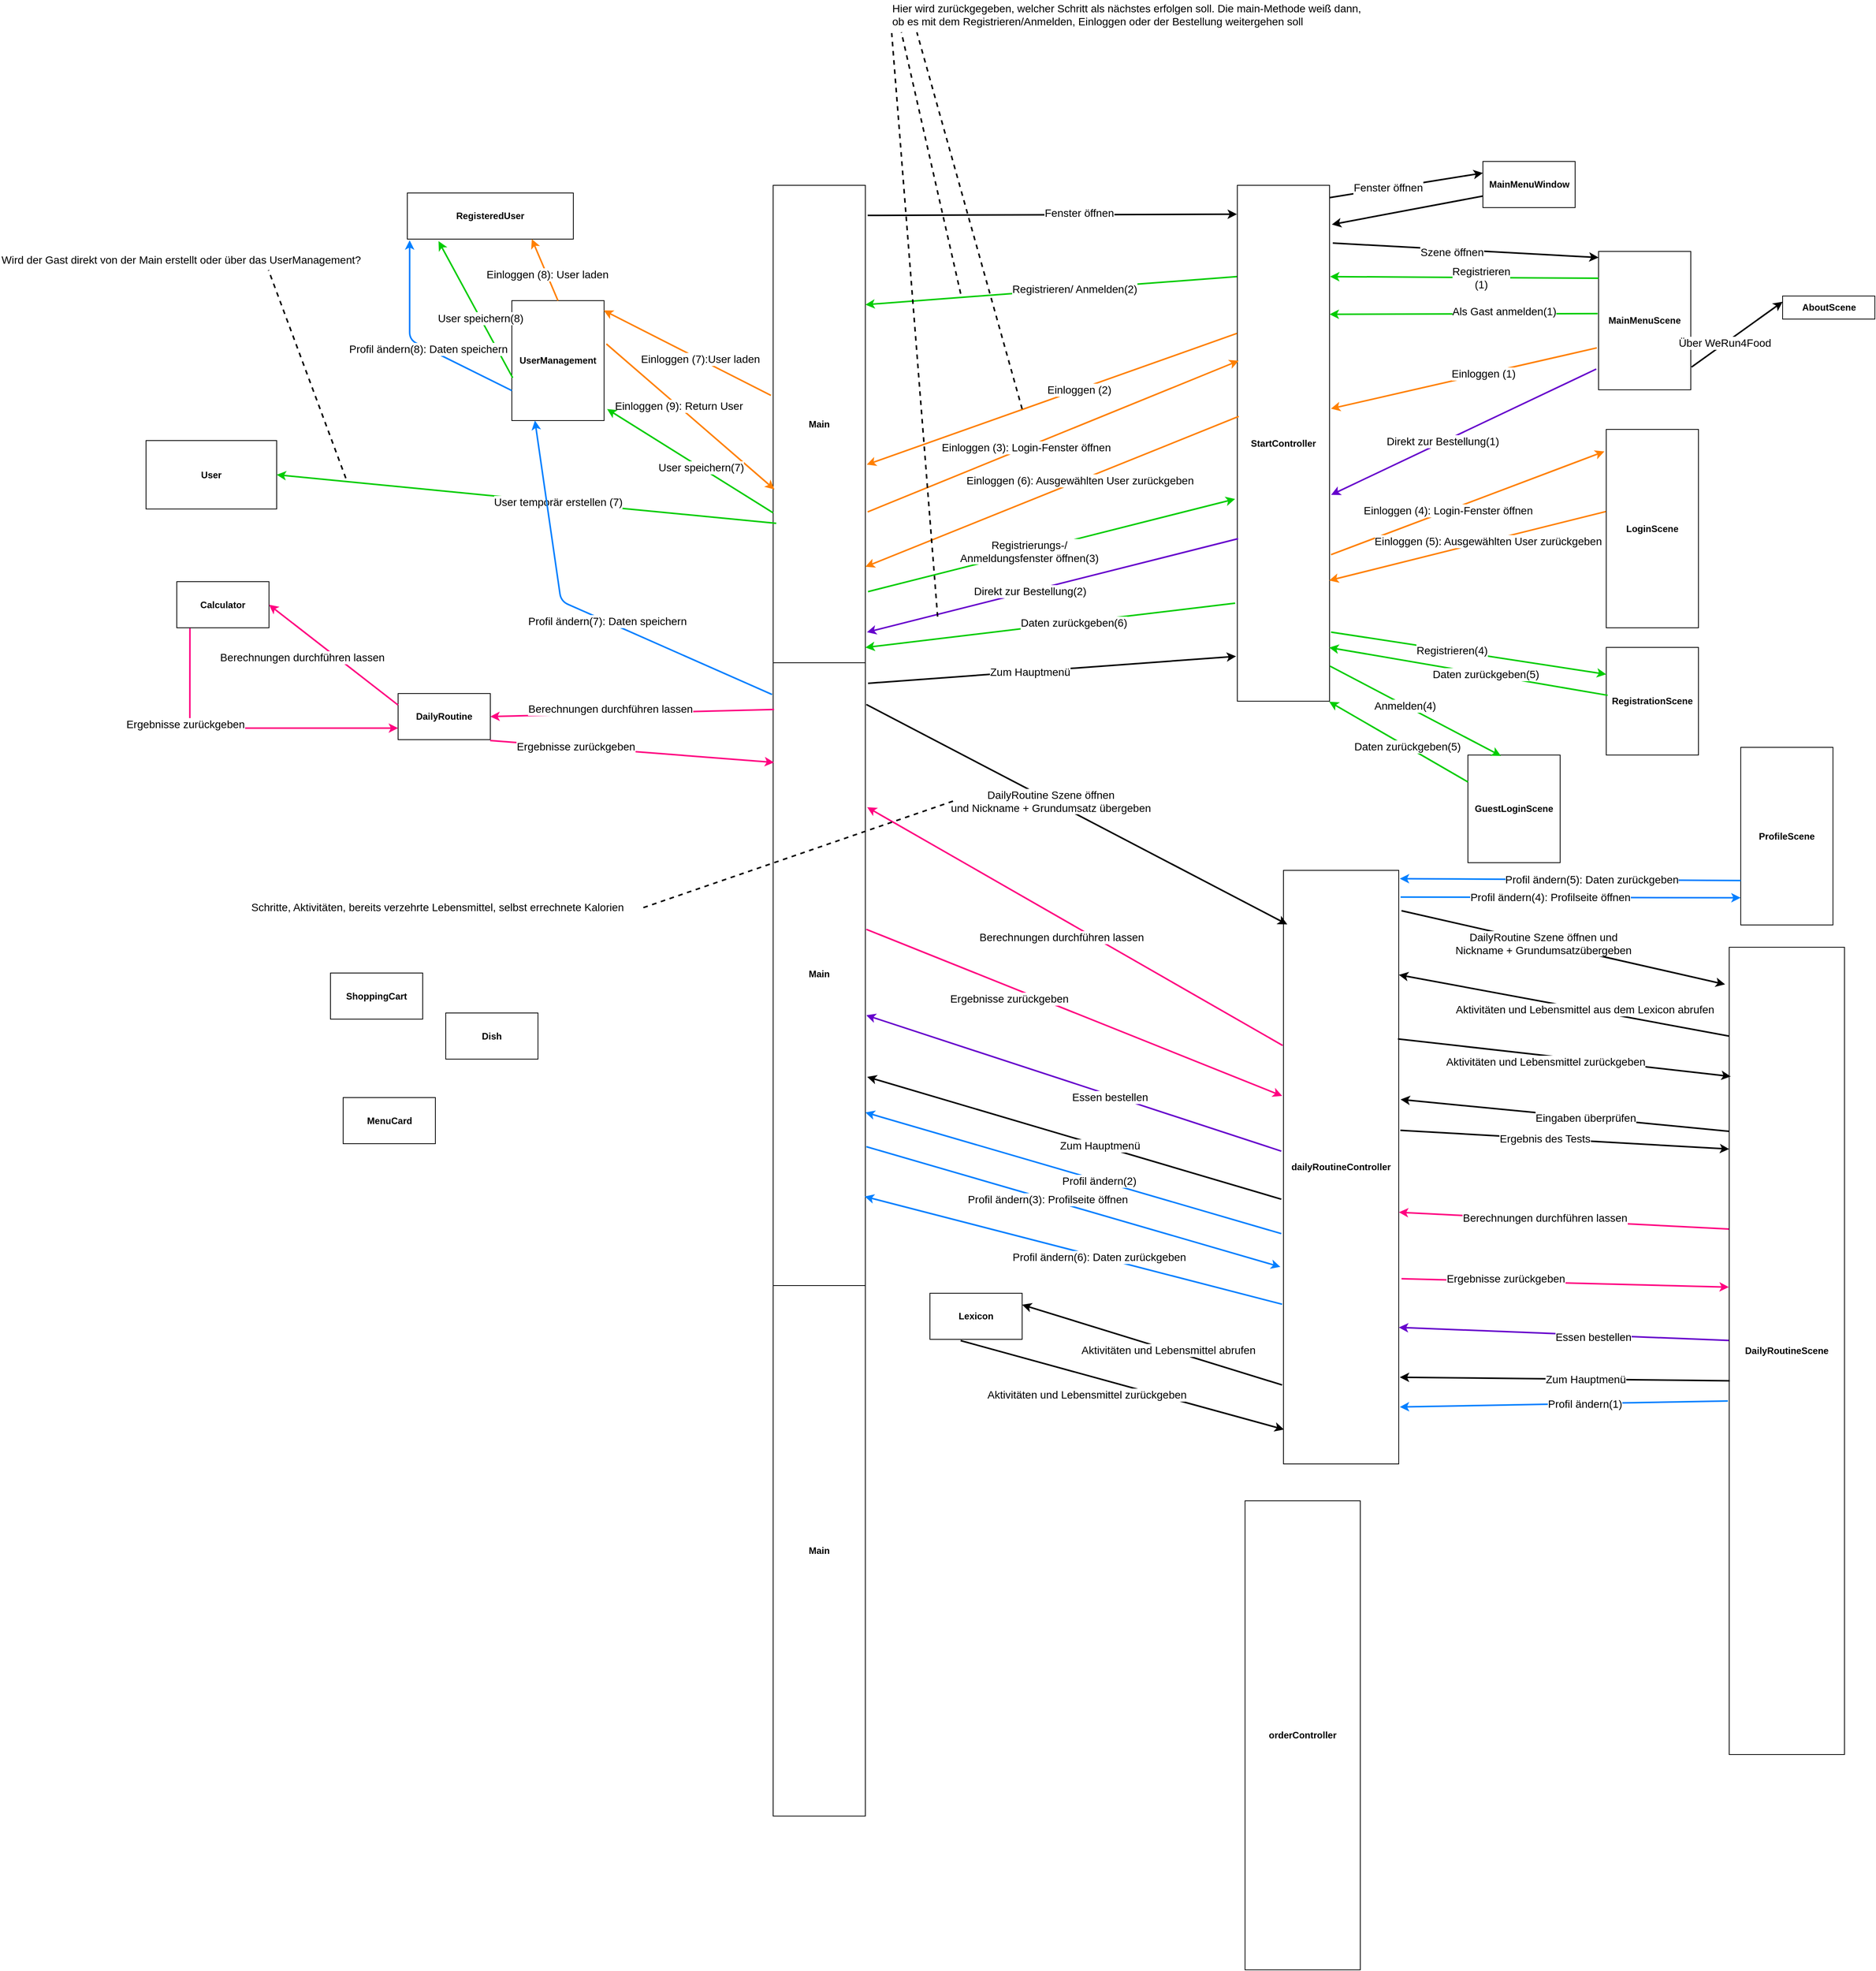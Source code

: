 <mxfile version="10.6.7" type="github"><diagram id="zSrj-nSC0jp7Jg70OJcU" name="Page-1"><mxGraphModel dx="3294" dy="2076" grid="1" gridSize="10" guides="1" tooltips="1" connect="1" arrows="1" fold="1" page="1" pageScale="1" pageWidth="827" pageHeight="1169" math="0" shadow="0"><root><mxCell id="0"/><mxCell id="1" parent="0"/><mxCell id="PIa2hO_DArfvvPNKSQLQ-1" value="Main" style="rounded=0;whiteSpace=wrap;html=1;fontStyle=1" vertex="1" parent="1"><mxGeometry x="-154" y="9" width="120" height="621" as="geometry"/></mxCell><mxCell id="PIa2hO_DArfvvPNKSQLQ-2" value="MainMenuWindow" style="rounded=0;whiteSpace=wrap;html=1;fontStyle=1" vertex="1" parent="1"><mxGeometry x="769.5" y="-22" width="120" height="60" as="geometry"/></mxCell><mxCell id="PIa2hO_DArfvvPNKSQLQ-3" value="StartController" style="rounded=0;whiteSpace=wrap;html=1;fontStyle=1" vertex="1" parent="1"><mxGeometry x="450" y="9" width="120" height="671" as="geometry"/></mxCell><mxCell id="PIa2hO_DArfvvPNKSQLQ-4" value="" style="endArrow=classic;html=1;entryX=-0.004;entryY=0.056;entryDx=0;entryDy=0;exitX=1.025;exitY=0.063;exitDx=0;exitDy=0;entryPerimeter=0;fillColor=#ffe6cc;strokeColor=#000000;strokeWidth=2;exitPerimeter=0;" edge="1" parent="1" source="PIa2hO_DArfvvPNKSQLQ-1" target="PIa2hO_DArfvvPNKSQLQ-3"><mxGeometry width="50" height="50" relative="1" as="geometry"><mxPoint x="140" y="180" as="sourcePoint"/><mxPoint x="190" y="130" as="targetPoint"/></mxGeometry></mxCell><mxCell id="PIa2hO_DArfvvPNKSQLQ-65" value="Fenster öffnen" style="text;html=1;resizable=0;points=[];align=center;verticalAlign=middle;labelBackgroundColor=#ffffff;fontSize=14;" vertex="1" connectable="0" parent="PIa2hO_DArfvvPNKSQLQ-4"><mxGeometry x="0.143" y="2" relative="1" as="geometry"><mxPoint as="offset"/></mxGeometry></mxCell><mxCell id="PIa2hO_DArfvvPNKSQLQ-5" value="" style="endArrow=classic;html=1;entryX=0;entryY=0.25;entryDx=0;entryDy=0;exitX=0.996;exitY=0.024;exitDx=0;exitDy=0;exitPerimeter=0;fillColor=#ffe6cc;strokeColor=#000000;strokeWidth=2;" edge="1" parent="1" source="PIa2hO_DArfvvPNKSQLQ-3" target="PIa2hO_DArfvvPNKSQLQ-2"><mxGeometry width="50" height="50" relative="1" as="geometry"><mxPoint x="50" y="170" as="sourcePoint"/><mxPoint x="100" y="120" as="targetPoint"/></mxGeometry></mxCell><mxCell id="PIa2hO_DArfvvPNKSQLQ-66" value="Fenster öffnen" style="text;html=1;resizable=0;points=[];align=center;verticalAlign=middle;labelBackgroundColor=#ffffff;fontSize=14;" vertex="1" connectable="0" parent="PIa2hO_DArfvvPNKSQLQ-5"><mxGeometry x="-0.235" y="1" relative="1" as="geometry"><mxPoint as="offset"/></mxGeometry></mxCell><mxCell id="PIa2hO_DArfvvPNKSQLQ-6" value="MainMenuScene" style="rounded=0;whiteSpace=wrap;html=1;fontStyle=1" vertex="1" parent="1"><mxGeometry x="920" y="95" width="120" height="180" as="geometry"/></mxCell><mxCell id="PIa2hO_DArfvvPNKSQLQ-7" value="" style="endArrow=classic;html=1;exitX=0;exitY=0.75;exitDx=0;exitDy=0;entryX=1.025;entryY=0.076;entryDx=0;entryDy=0;entryPerimeter=0;fillColor=#ffe6cc;strokeColor=#000000;strokeWidth=2;" edge="1" parent="1" source="PIa2hO_DArfvvPNKSQLQ-2" target="PIa2hO_DArfvvPNKSQLQ-3"><mxGeometry width="50" height="50" relative="1" as="geometry"><mxPoint x="460" y="200" as="sourcePoint"/><mxPoint x="510" y="150" as="targetPoint"/></mxGeometry></mxCell><mxCell id="PIa2hO_DArfvvPNKSQLQ-9" value="" style="endArrow=classic;html=1;exitX=1.035;exitY=0.112;exitDx=0;exitDy=0;entryX=0;entryY=0.044;entryDx=0;entryDy=0;entryPerimeter=0;strokeWidth=2;exitPerimeter=0;" edge="1" parent="1" source="PIa2hO_DArfvvPNKSQLQ-3" target="PIa2hO_DArfvvPNKSQLQ-6"><mxGeometry width="50" height="50" relative="1" as="geometry"><mxPoint x="470" y="170" as="sourcePoint"/><mxPoint x="520" y="120" as="targetPoint"/></mxGeometry></mxCell><mxCell id="PIa2hO_DArfvvPNKSQLQ-14" value="Szene öffnen" style="text;html=1;resizable=0;points=[];align=center;verticalAlign=middle;labelBackgroundColor=#ffffff;fontSize=14;" vertex="1" connectable="0" parent="PIa2hO_DArfvvPNKSQLQ-9"><mxGeometry x="-0.2" relative="1" as="geometry"><mxPoint x="16" y="4" as="offset"/></mxGeometry></mxCell><mxCell id="PIa2hO_DArfvvPNKSQLQ-10" value="" style="endArrow=classic;html=1;entryX=1.005;entryY=0.177;entryDx=0;entryDy=0;exitX=0;exitY=0.194;exitDx=0;exitDy=0;exitPerimeter=0;entryPerimeter=0;strokeColor=#00CC00;strokeWidth=2;" edge="1" parent="1" source="PIa2hO_DArfvvPNKSQLQ-6" target="PIa2hO_DArfvvPNKSQLQ-3"><mxGeometry width="50" height="50" relative="1" as="geometry"><mxPoint x="50" y="240" as="sourcePoint"/><mxPoint x="100" y="190" as="targetPoint"/></mxGeometry></mxCell><mxCell id="PIa2hO_DArfvvPNKSQLQ-15" value="&lt;div&gt;Registrieren&lt;/div&gt;(1)" style="text;html=1;resizable=0;points=[];align=center;verticalAlign=middle;labelBackgroundColor=#ffffff;fontSize=14;" vertex="1" connectable="0" parent="PIa2hO_DArfvvPNKSQLQ-10"><mxGeometry x="-0.124" relative="1" as="geometry"><mxPoint as="offset"/></mxGeometry></mxCell><mxCell id="PIa2hO_DArfvvPNKSQLQ-11" value="" style="endArrow=classic;html=1;exitX=-0.019;exitY=0.697;exitDx=0;exitDy=0;entryX=1.015;entryY=0.433;entryDx=0;entryDy=0;exitPerimeter=0;entryPerimeter=0;strokeWidth=2;strokeColor=#FF8000;" edge="1" parent="1" source="PIa2hO_DArfvvPNKSQLQ-6" target="PIa2hO_DArfvvPNKSQLQ-3"><mxGeometry width="50" height="50" relative="1" as="geometry"><mxPoint x="40" y="320" as="sourcePoint"/><mxPoint x="90" y="270" as="targetPoint"/></mxGeometry></mxCell><mxCell id="PIa2hO_DArfvvPNKSQLQ-16" value="Einloggen (1)" style="text;html=1;resizable=0;points=[];align=center;verticalAlign=middle;labelBackgroundColor=#ffffff;fontSize=14;" vertex="1" connectable="0" parent="PIa2hO_DArfvvPNKSQLQ-11"><mxGeometry x="-0.147" relative="1" as="geometry"><mxPoint as="offset"/></mxGeometry></mxCell><mxCell id="PIa2hO_DArfvvPNKSQLQ-12" value="" style="endArrow=classic;html=1;exitX=-0.009;exitY=0.449;exitDx=0;exitDy=0;exitPerimeter=0;strokeWidth=2;strokeColor=#00CC00;entryX=1;entryY=0.25;entryDx=0;entryDy=0;" edge="1" parent="1" source="PIa2hO_DArfvvPNKSQLQ-6" target="PIa2hO_DArfvvPNKSQLQ-3"><mxGeometry width="50" height="50" relative="1" as="geometry"><mxPoint x="30" y="400" as="sourcePoint"/><mxPoint x="600" y="185" as="targetPoint"/></mxGeometry></mxCell><mxCell id="PIa2hO_DArfvvPNKSQLQ-17" value="Als Gast anmelden(1)" style="text;html=1;resizable=0;points=[];align=center;verticalAlign=middle;labelBackgroundColor=#ffffff;fontSize=14;" vertex="1" connectable="0" parent="PIa2hO_DArfvvPNKSQLQ-12"><mxGeometry x="-0.302" y="-3" relative="1" as="geometry"><mxPoint as="offset"/></mxGeometry></mxCell><mxCell id="PIa2hO_DArfvvPNKSQLQ-13" value="" style="endArrow=classic;html=1;exitX=1.008;exitY=0.836;exitDx=0;exitDy=0;entryX=0;entryY=0.25;entryDx=0;entryDy=0;exitPerimeter=0;strokeWidth=2;" edge="1" parent="1" source="PIa2hO_DArfvvPNKSQLQ-6" target="PIa2hO_DArfvvPNKSQLQ-20"><mxGeometry width="50" height="50" relative="1" as="geometry"><mxPoint x="109.5" y="488" as="sourcePoint"/><mxPoint x="159.5" y="438" as="targetPoint"/></mxGeometry></mxCell><mxCell id="PIa2hO_DArfvvPNKSQLQ-18" value="Über WeRun4Food" style="text;html=1;resizable=0;points=[];align=center;verticalAlign=middle;labelBackgroundColor=#ffffff;fontSize=14;" vertex="1" connectable="0" parent="PIa2hO_DArfvvPNKSQLQ-13"><mxGeometry x="-0.271" y="1" relative="1" as="geometry"><mxPoint as="offset"/></mxGeometry></mxCell><mxCell id="PIa2hO_DArfvvPNKSQLQ-20" value="&lt;div&gt;AboutScene&lt;/div&gt;" style="rounded=0;whiteSpace=wrap;html=1;fontStyle=1" vertex="1" parent="1"><mxGeometry x="1159.5" y="153" width="120" height="30" as="geometry"/></mxCell><mxCell id="PIa2hO_DArfvvPNKSQLQ-21" value="RegisteredUser" style="rounded=0;whiteSpace=wrap;html=1;fontStyle=1" vertex="1" parent="1"><mxGeometry x="-630" y="19" width="216" height="60" as="geometry"/></mxCell><mxCell id="PIa2hO_DArfvvPNKSQLQ-22" value="User" style="rounded=0;whiteSpace=wrap;html=1;fontStyle=1" vertex="1" parent="1"><mxGeometry x="-970" y="341" width="170" height="89" as="geometry"/></mxCell><mxCell id="PIa2hO_DArfvvPNKSQLQ-23" value="&lt;div&gt;UserManagement&lt;/div&gt;" style="rounded=0;whiteSpace=wrap;html=1;fontStyle=1" vertex="1" parent="1"><mxGeometry x="-494" y="159" width="120" height="156" as="geometry"/></mxCell><mxCell id="PIa2hO_DArfvvPNKSQLQ-24" value="&lt;div&gt;RegistrationScene&lt;/div&gt;" style="rounded=0;whiteSpace=wrap;html=1;fontStyle=1" vertex="1" parent="1"><mxGeometry x="930" y="610" width="120" height="140" as="geometry"/></mxCell><mxCell id="PIa2hO_DArfvvPNKSQLQ-25" value="LoginScene" style="rounded=0;whiteSpace=wrap;html=1;fontStyle=1" vertex="1" parent="1"><mxGeometry x="930" y="326.5" width="120" height="258" as="geometry"/></mxCell><mxCell id="PIa2hO_DArfvvPNKSQLQ-26" value="dailyRoutineController" style="rounded=0;whiteSpace=wrap;html=1;fontStyle=1" vertex="1" parent="1"><mxGeometry x="510" y="900" width="150" height="772" as="geometry"/></mxCell><mxCell id="PIa2hO_DArfvvPNKSQLQ-27" value="&lt;div&gt;orderController&lt;/div&gt;" style="rounded=0;whiteSpace=wrap;html=1;fontStyle=1" vertex="1" parent="1"><mxGeometry x="460" y="1720" width="150" height="610" as="geometry"/></mxCell><mxCell id="PIa2hO_DArfvvPNKSQLQ-30" value="" style="endArrow=classic;html=1;fontSize=14;exitX=-0.025;exitY=0.85;exitDx=0;exitDy=0;exitPerimeter=0;entryX=1.017;entryY=0.6;entryDx=0;entryDy=0;entryPerimeter=0;strokeWidth=2;strokeColor=#6600CC;" edge="1" parent="1" source="PIa2hO_DArfvvPNKSQLQ-6" target="PIa2hO_DArfvvPNKSQLQ-3"><mxGeometry width="50" height="50" relative="1" as="geometry"><mxPoint x="40" y="770" as="sourcePoint"/><mxPoint x="450" y="230" as="targetPoint"/></mxGeometry></mxCell><mxCell id="PIa2hO_DArfvvPNKSQLQ-31" value="Direkt zur Bestellung(1)" style="text;html=1;resizable=0;points=[];align=center;verticalAlign=middle;labelBackgroundColor=#ffffff;fontSize=14;" vertex="1" connectable="0" parent="PIa2hO_DArfvvPNKSQLQ-30"><mxGeometry x="0.161" y="-1" relative="1" as="geometry"><mxPoint as="offset"/></mxGeometry></mxCell><mxCell id="PIa2hO_DArfvvPNKSQLQ-33" value="DailyRoutine" style="rounded=0;whiteSpace=wrap;html=1;fontStyle=1" vertex="1" parent="1"><mxGeometry x="-642" y="670" width="120" height="60" as="geometry"/></mxCell><mxCell id="PIa2hO_DArfvvPNKSQLQ-34" value="&lt;div&gt;MenuCard&lt;/div&gt;" style="rounded=0;whiteSpace=wrap;html=1;fontStyle=1" vertex="1" parent="1"><mxGeometry x="-713.5" y="1195.5" width="120" height="60" as="geometry"/></mxCell><mxCell id="PIa2hO_DArfvvPNKSQLQ-35" value="ShoppingCart" style="rounded=0;whiteSpace=wrap;html=1;fontStyle=1" vertex="1" parent="1"><mxGeometry x="-730" y="1033.5" width="120" height="60" as="geometry"/></mxCell><mxCell id="PIa2hO_DArfvvPNKSQLQ-36" value="Dish" style="rounded=0;whiteSpace=wrap;html=1;fontStyle=1" vertex="1" parent="1"><mxGeometry x="-580" y="1085.5" width="120" height="60" as="geometry"/></mxCell><mxCell id="PIa2hO_DArfvvPNKSQLQ-37" value="Lexicon" style="rounded=0;whiteSpace=wrap;html=1;fontStyle=1" vertex="1" parent="1"><mxGeometry x="50" y="1450" width="120" height="60" as="geometry"/></mxCell><mxCell id="PIa2hO_DArfvvPNKSQLQ-38" value="&lt;div&gt;Calculator&lt;/div&gt;" style="rounded=0;whiteSpace=wrap;html=1;fontStyle=1" vertex="1" parent="1"><mxGeometry x="-930" y="524.5" width="120" height="60" as="geometry"/></mxCell><mxCell id="PIa2hO_DArfvvPNKSQLQ-41" value="" style="endArrow=classic;html=1;fontSize=14;entryX=1.017;entryY=0.936;entryDx=0;entryDy=0;entryPerimeter=0;strokeWidth=2;strokeColor=#6600CC;exitX=0.008;exitY=0.685;exitDx=0;exitDy=0;exitPerimeter=0;" edge="1" parent="1" source="PIa2hO_DArfvvPNKSQLQ-3" target="PIa2hO_DArfvvPNKSQLQ-1"><mxGeometry width="50" height="50" relative="1" as="geometry"><mxPoint x="420" y="233" as="sourcePoint"/><mxPoint x="180" y="188" as="targetPoint"/></mxGeometry></mxCell><mxCell id="PIa2hO_DArfvvPNKSQLQ-73" value="Direkt zur Bestellung(2)" style="text;html=1;resizable=0;points=[];align=center;verticalAlign=middle;labelBackgroundColor=#ffffff;fontSize=14;" vertex="1" connectable="0" parent="PIa2hO_DArfvvPNKSQLQ-41"><mxGeometry x="0.123" relative="1" as="geometry"><mxPoint as="offset"/></mxGeometry></mxCell><mxCell id="PIa2hO_DArfvvPNKSQLQ-43" value="" style="endArrow=classic;html=1;fontSize=14;strokeWidth=2;strokeColor=#6600CC;exitX=-0.003;exitY=0.487;exitDx=0;exitDy=0;exitPerimeter=0;entryX=1.001;entryY=0.77;entryDx=0;entryDy=0;entryPerimeter=0;" edge="1" parent="1" source="PIa2hO_DArfvvPNKSQLQ-96" target="PIa2hO_DArfvvPNKSQLQ-26"><mxGeometry width="50" height="50" relative="1" as="geometry"><mxPoint x="60" y="1110" as="sourcePoint"/><mxPoint x="-10" y="1180" as="targetPoint"/></mxGeometry></mxCell><mxCell id="PIa2hO_DArfvvPNKSQLQ-121" value="Essen bestellen" style="text;html=1;resizable=0;points=[];align=center;verticalAlign=middle;labelBackgroundColor=#ffffff;fontSize=14;" vertex="1" connectable="0" parent="PIa2hO_DArfvvPNKSQLQ-43"><mxGeometry x="-0.177" y="2" relative="1" as="geometry"><mxPoint as="offset"/></mxGeometry></mxCell><mxCell id="PIa2hO_DArfvvPNKSQLQ-45" value="" style="endArrow=classic;html=1;exitX=-0.004;exitY=0.287;exitDx=0;exitDy=0;entryX=1.015;entryY=0.585;entryDx=0;entryDy=0;exitPerimeter=0;entryPerimeter=0;strokeWidth=2;strokeColor=#FF8000;" edge="1" parent="1" source="PIa2hO_DArfvvPNKSQLQ-3" target="PIa2hO_DArfvvPNKSQLQ-1"><mxGeometry width="50" height="50" relative="1" as="geometry"><mxPoint x="860.647" y="175.176" as="sourcePoint"/><mxPoint x="579.471" y="151.647" as="targetPoint"/></mxGeometry></mxCell><mxCell id="PIa2hO_DArfvvPNKSQLQ-46" value="Einloggen (2)" style="text;html=1;resizable=0;points=[];align=center;verticalAlign=middle;labelBackgroundColor=#ffffff;fontSize=14;" vertex="1" connectable="0" parent="PIa2hO_DArfvvPNKSQLQ-45"><mxGeometry x="-0.147" relative="1" as="geometry"><mxPoint as="offset"/></mxGeometry></mxCell><mxCell id="PIa2hO_DArfvvPNKSQLQ-47" value="" style="endArrow=classic;html=1;exitX=-0.024;exitY=0.44;exitDx=0;exitDy=0;entryX=0.996;entryY=0.082;entryDx=0;entryDy=0;exitPerimeter=0;strokeWidth=2;strokeColor=#FF8000;entryPerimeter=0;" edge="1" parent="1" source="PIa2hO_DArfvvPNKSQLQ-1" target="PIa2hO_DArfvvPNKSQLQ-23"><mxGeometry width="50" height="50" relative="1" as="geometry"><mxPoint x="253.118" y="147.706" as="sourcePoint"/><mxPoint x="-22.176" y="165.353" as="targetPoint"/></mxGeometry></mxCell><mxCell id="PIa2hO_DArfvvPNKSQLQ-48" value="Einloggen (7):User laden" style="text;html=1;resizable=0;points=[];align=center;verticalAlign=middle;labelBackgroundColor=#ffffff;fontSize=14;" vertex="1" connectable="0" parent="PIa2hO_DArfvvPNKSQLQ-47"><mxGeometry x="-0.147" relative="1" as="geometry"><mxPoint as="offset"/></mxGeometry></mxCell><mxCell id="PIa2hO_DArfvvPNKSQLQ-49" value="" style="endArrow=classic;html=1;exitX=0.5;exitY=0;exitDx=0;exitDy=0;entryX=0.75;entryY=1;entryDx=0;entryDy=0;strokeWidth=2;strokeColor=#FF8000;" edge="1" parent="1" source="PIa2hO_DArfvvPNKSQLQ-23" target="PIa2hO_DArfvvPNKSQLQ-21"><mxGeometry width="50" height="50" relative="1" as="geometry"><mxPoint x="-146.882" y="179.471" as="sourcePoint"/><mxPoint x="-344.529" y="359.471" as="targetPoint"/></mxGeometry></mxCell><mxCell id="PIa2hO_DArfvvPNKSQLQ-50" value="Einloggen (8): User laden" style="text;html=1;resizable=0;points=[];align=center;verticalAlign=middle;labelBackgroundColor=#ffffff;fontSize=14;" vertex="1" connectable="0" parent="PIa2hO_DArfvvPNKSQLQ-49"><mxGeometry x="-0.147" relative="1" as="geometry"><mxPoint as="offset"/></mxGeometry></mxCell><mxCell id="PIa2hO_DArfvvPNKSQLQ-51" value="" style="endArrow=classic;html=1;exitX=1.025;exitY=0.361;exitDx=0;exitDy=0;entryX=0.015;entryY=0.637;entryDx=0;entryDy=0;strokeWidth=2;strokeColor=#FF8000;entryPerimeter=0;exitPerimeter=0;" edge="1" parent="1" source="PIa2hO_DArfvvPNKSQLQ-23" target="PIa2hO_DArfvvPNKSQLQ-1"><mxGeometry width="50" height="50" relative="1" as="geometry"><mxPoint x="-364.529" y="348.882" as="sourcePoint"/><mxPoint x="-344.529" y="186.529" as="targetPoint"/></mxGeometry></mxCell><mxCell id="PIa2hO_DArfvvPNKSQLQ-52" value="Einloggen (9): Return User" style="text;html=1;resizable=0;points=[];align=center;verticalAlign=middle;labelBackgroundColor=#ffffff;fontSize=14;" vertex="1" connectable="0" parent="PIa2hO_DArfvvPNKSQLQ-51"><mxGeometry x="-0.147" relative="1" as="geometry"><mxPoint as="offset"/></mxGeometry></mxCell><mxCell id="PIa2hO_DArfvvPNKSQLQ-53" value="" style="endArrow=classic;html=1;exitX=1.025;exitY=0.684;exitDx=0;exitDy=0;entryX=0.015;entryY=0.34;entryDx=0;entryDy=0;strokeWidth=2;strokeColor=#FF8000;exitPerimeter=0;entryPerimeter=0;" edge="1" parent="1" source="PIa2hO_DArfvvPNKSQLQ-1" target="PIa2hO_DArfvvPNKSQLQ-3"><mxGeometry width="50" height="50" relative="1" as="geometry"><mxPoint x="-140.529" y="385.765" as="sourcePoint"/><mxPoint x="57.118" y="229.294" as="targetPoint"/></mxGeometry></mxCell><mxCell id="PIa2hO_DArfvvPNKSQLQ-54" value="Einloggen (3): Login-Fenster öffnen" style="text;html=1;resizable=0;points=[];align=center;verticalAlign=middle;labelBackgroundColor=#ffffff;fontSize=14;" vertex="1" connectable="0" parent="PIa2hO_DArfvvPNKSQLQ-53"><mxGeometry x="-0.147" relative="1" as="geometry"><mxPoint as="offset"/></mxGeometry></mxCell><mxCell id="PIa2hO_DArfvvPNKSQLQ-55" value="" style="endArrow=classic;html=1;exitX=1.015;exitY=0.716;exitDx=0;exitDy=0;entryX=-0.02;entryY=0.111;entryDx=0;entryDy=0;strokeWidth=2;strokeColor=#FF8000;exitPerimeter=0;entryPerimeter=0;" edge="1" parent="1" source="PIa2hO_DArfvvPNKSQLQ-3" target="PIa2hO_DArfvvPNKSQLQ-25"><mxGeometry width="50" height="50" relative="1" as="geometry"><mxPoint x="183" y="201.059" as="sourcePoint"/><mxPoint x="459.471" y="184.588" as="targetPoint"/></mxGeometry></mxCell><mxCell id="PIa2hO_DArfvvPNKSQLQ-56" value="Einloggen (4): Login-Fenster öffnen" style="text;html=1;resizable=0;points=[];align=center;verticalAlign=middle;labelBackgroundColor=#ffffff;fontSize=14;" vertex="1" connectable="0" parent="PIa2hO_DArfvvPNKSQLQ-55"><mxGeometry x="-0.147" relative="1" as="geometry"><mxPoint as="offset"/></mxGeometry></mxCell><mxCell id="PIa2hO_DArfvvPNKSQLQ-57" value="" style="endArrow=classic;html=1;entryX=0.996;entryY=0.766;entryDx=0;entryDy=0;strokeWidth=2;strokeColor=#FF8000;entryPerimeter=0;exitX=-0.004;exitY=0.414;exitDx=0;exitDy=0;exitPerimeter=0;" edge="1" parent="1" source="PIa2hO_DArfvvPNKSQLQ-25" target="PIa2hO_DArfvvPNKSQLQ-3"><mxGeometry width="50" height="50" relative="1" as="geometry"><mxPoint x="849" y="490" as="sourcePoint"/><mxPoint x="857.118" y="477.529" as="targetPoint"/></mxGeometry></mxCell><mxCell id="PIa2hO_DArfvvPNKSQLQ-58" value="Einloggen (5): Ausgewählten User zurückgeben" style="text;html=1;resizable=0;points=[];align=center;verticalAlign=middle;labelBackgroundColor=#ffffff;fontSize=14;" vertex="1" connectable="0" parent="PIa2hO_DArfvvPNKSQLQ-57"><mxGeometry x="-0.147" relative="1" as="geometry"><mxPoint as="offset"/></mxGeometry></mxCell><mxCell id="PIa2hO_DArfvvPNKSQLQ-59" value="GuestLoginScene" style="rounded=0;whiteSpace=wrap;html=1;fontStyle=1" vertex="1" parent="1"><mxGeometry x="750" y="750" width="120" height="140" as="geometry"/></mxCell><mxCell id="PIa2hO_DArfvvPNKSQLQ-60" value="" style="endArrow=classic;html=1;exitX=0.015;exitY=0.448;exitDx=0;exitDy=0;entryX=1;entryY=0.799;entryDx=0;entryDy=0;exitPerimeter=0;strokeWidth=2;strokeColor=#FF8000;entryPerimeter=0;" edge="1" parent="1" source="PIa2hO_DArfvvPNKSQLQ-3" target="PIa2hO_DArfvvPNKSQLQ-1"><mxGeometry width="50" height="50" relative="1" as="geometry"><mxPoint x="440.971" y="260.147" as="sourcePoint"/><mxPoint x="79.794" y="214.265" as="targetPoint"/></mxGeometry></mxCell><mxCell id="PIa2hO_DArfvvPNKSQLQ-61" value="Einloggen (6): Ausgewählten User zurückgeben" style="text;html=1;resizable=0;points=[];align=center;verticalAlign=middle;labelBackgroundColor=#ffffff;fontSize=14;" vertex="1" connectable="0" parent="PIa2hO_DArfvvPNKSQLQ-60"><mxGeometry x="-0.147" relative="1" as="geometry"><mxPoint as="offset"/></mxGeometry></mxCell><mxCell id="PIa2hO_DArfvvPNKSQLQ-63" value="" style="endArrow=classic;html=1;entryX=1;entryY=0.25;entryDx=0;entryDy=0;exitX=-0.004;exitY=0.177;exitDx=0;exitDy=0;exitPerimeter=0;strokeColor=#00CC00;strokeWidth=2;" edge="1" parent="1" source="PIa2hO_DArfvvPNKSQLQ-3" target="PIa2hO_DArfvvPNKSQLQ-1"><mxGeometry width="50" height="50" relative="1" as="geometry"><mxPoint x="930.059" y="139.882" as="sourcePoint"/><mxPoint x="581.824" y="228.118" as="targetPoint"/></mxGeometry></mxCell><mxCell id="PIa2hO_DArfvvPNKSQLQ-64" value="&lt;div&gt;Registrieren/ Anmelden(2)&lt;br&gt;&lt;/div&gt;" style="text;html=1;resizable=0;points=[];align=center;verticalAlign=middle;labelBackgroundColor=#ffffff;fontSize=14;" vertex="1" connectable="0" parent="PIa2hO_DArfvvPNKSQLQ-63"><mxGeometry x="-0.124" relative="1" as="geometry"><mxPoint as="offset"/></mxGeometry></mxCell><mxCell id="PIa2hO_DArfvvPNKSQLQ-68" value="" style="endArrow=none;dashed=1;html=1;strokeColor=#000000;strokeWidth=2;fontSize=14;entryX=0.022;entryY=1.05;entryDx=0;entryDy=0;entryPerimeter=0;" edge="1" parent="1" target="PIa2hO_DArfvvPNKSQLQ-69"><mxGeometry width="50" height="50" relative="1" as="geometry"><mxPoint x="90" y="150" as="sourcePoint"/><mxPoint x="240" y="-160" as="targetPoint"/></mxGeometry></mxCell><mxCell id="PIa2hO_DArfvvPNKSQLQ-69" value="&lt;div&gt;Hier wird zurückgegeben, welcher Schritt als nächstes erfolgen soll. Die main-Methode weiß dann, &lt;br&gt;&lt;/div&gt;&lt;div&gt;ob es mit dem Registrieren/Anmelden, Einloggen oder der Bestellung weitergehen soll &lt;/div&gt;" style="text;html=1;resizable=0;points=[];autosize=1;align=left;verticalAlign=top;spacingTop=-4;fontSize=14;" vertex="1" parent="1"><mxGeometry x="-1" y="-232" width="630" height="40" as="geometry"/></mxCell><mxCell id="PIa2hO_DArfvvPNKSQLQ-71" value="" style="endArrow=none;dashed=1;html=1;strokeColor=#000000;strokeWidth=2;fontSize=14;entryX=0.054;entryY=1.05;entryDx=0;entryDy=0;entryPerimeter=0;" edge="1" parent="1" target="PIa2hO_DArfvvPNKSQLQ-69"><mxGeometry width="50" height="50" relative="1" as="geometry"><mxPoint x="170" y="300" as="sourcePoint"/><mxPoint x="250.059" y="-180.118" as="targetPoint"/></mxGeometry></mxCell><mxCell id="PIa2hO_DArfvvPNKSQLQ-72" value="" style="endArrow=none;dashed=1;html=1;strokeColor=#000000;strokeWidth=2;fontSize=14;entryX=0.002;entryY=1.076;entryDx=0;entryDy=0;entryPerimeter=0;" edge="1" parent="1" target="PIa2hO_DArfvvPNKSQLQ-69"><mxGeometry width="50" height="50" relative="1" as="geometry"><mxPoint x="60" y="570" as="sourcePoint"/><mxPoint x="270.059" y="-180.118" as="targetPoint"/></mxGeometry></mxCell><mxCell id="PIa2hO_DArfvvPNKSQLQ-74" value="" style="endArrow=classic;html=1;entryX=-0.024;entryY=0.608;entryDx=0;entryDy=0;exitX=1.029;exitY=0.851;exitDx=0;exitDy=0;exitPerimeter=0;strokeColor=#00CC00;strokeWidth=2;entryPerimeter=0;" edge="1" parent="1" source="PIa2hO_DArfvvPNKSQLQ-1" target="PIa2hO_DArfvvPNKSQLQ-3"><mxGeometry width="50" height="50" relative="1" as="geometry"><mxPoint x="459.471" y="137.529" as="sourcePoint"/><mxPoint x="95.941" y="136.353" as="targetPoint"/></mxGeometry></mxCell><mxCell id="PIa2hO_DArfvvPNKSQLQ-75" value="&lt;div&gt;Registrierungs-/&lt;/div&gt;&lt;div&gt;Anmeldungsfenster öffnen(3)&lt;/div&gt;" style="text;html=1;resizable=0;points=[];align=center;verticalAlign=middle;labelBackgroundColor=#ffffff;fontSize=14;" vertex="1" connectable="0" parent="PIa2hO_DArfvvPNKSQLQ-74"><mxGeometry x="-0.124" relative="1" as="geometry"><mxPoint as="offset"/></mxGeometry></mxCell><mxCell id="PIa2hO_DArfvvPNKSQLQ-76" value="" style="endArrow=classic;html=1;entryX=0;entryY=0.25;entryDx=0;entryDy=0;exitX=1.015;exitY=0.866;exitDx=0;exitDy=0;exitPerimeter=0;strokeColor=#00CC00;strokeWidth=2;" edge="1" parent="1" source="PIa2hO_DArfvvPNKSQLQ-3" target="PIa2hO_DArfvvPNKSQLQ-24"><mxGeometry width="50" height="50" relative="1" as="geometry"><mxPoint x="562.471" y="596.382" as="sourcePoint"/><mxPoint x="920.118" y="603.441" as="targetPoint"/></mxGeometry></mxCell><mxCell id="PIa2hO_DArfvvPNKSQLQ-77" value="Registrieren(4)" style="text;html=1;resizable=0;points=[];align=center;verticalAlign=middle;labelBackgroundColor=#ffffff;fontSize=14;" vertex="1" connectable="0" parent="PIa2hO_DArfvvPNKSQLQ-76"><mxGeometry x="-0.124" relative="1" as="geometry"><mxPoint as="offset"/></mxGeometry></mxCell><mxCell id="PIa2hO_DArfvvPNKSQLQ-78" value="" style="endArrow=classic;html=1;entryX=0.358;entryY=0.008;entryDx=0;entryDy=0;exitX=1.005;exitY=0.932;exitDx=0;exitDy=0;exitPerimeter=0;strokeColor=#00CC00;strokeWidth=2;entryPerimeter=0;" edge="1" parent="1" source="PIa2hO_DArfvvPNKSQLQ-3" target="PIa2hO_DArfvvPNKSQLQ-59"><mxGeometry width="50" height="50" relative="1" as="geometry"><mxPoint x="572.471" y="606.382" as="sourcePoint"/><mxPoint x="930.118" y="613.441" as="targetPoint"/></mxGeometry></mxCell><mxCell id="PIa2hO_DArfvvPNKSQLQ-79" value="Anmelden(4)" style="text;html=1;resizable=0;points=[];align=center;verticalAlign=middle;labelBackgroundColor=#ffffff;fontSize=14;" vertex="1" connectable="0" parent="PIa2hO_DArfvvPNKSQLQ-78"><mxGeometry x="-0.124" relative="1" as="geometry"><mxPoint as="offset"/></mxGeometry></mxCell><mxCell id="PIa2hO_DArfvvPNKSQLQ-80" value="" style="endArrow=classic;html=1;entryX=0.996;entryY=0.896;entryDx=0;entryDy=0;exitX=0.015;exitY=0.445;exitDx=0;exitDy=0;exitPerimeter=0;strokeColor=#00CC00;strokeWidth=2;entryPerimeter=0;" edge="1" parent="1" source="PIa2hO_DArfvvPNKSQLQ-24" target="PIa2hO_DArfvvPNKSQLQ-3"><mxGeometry width="50" height="50" relative="1" as="geometry"><mxPoint x="581.824" y="599.882" as="sourcePoint"/><mxPoint x="939.471" y="655.176" as="targetPoint"/></mxGeometry></mxCell><mxCell id="PIa2hO_DArfvvPNKSQLQ-81" value="Daten zurückgeben(5)" style="text;html=1;resizable=0;points=[];align=center;verticalAlign=middle;labelBackgroundColor=#ffffff;fontSize=14;" vertex="1" connectable="0" parent="PIa2hO_DArfvvPNKSQLQ-80"><mxGeometry x="-0.124" relative="1" as="geometry"><mxPoint as="offset"/></mxGeometry></mxCell><mxCell id="PIa2hO_DArfvvPNKSQLQ-82" value="" style="endArrow=classic;html=1;entryX=0.996;entryY=1.001;entryDx=0;entryDy=0;strokeColor=#00CC00;strokeWidth=2;entryPerimeter=0;exitX=0;exitY=0.25;exitDx=0;exitDy=0;" edge="1" parent="1" source="PIa2hO_DArfvvPNKSQLQ-59" target="PIa2hO_DArfvvPNKSQLQ-3"><mxGeometry width="50" height="50" relative="1" as="geometry"><mxPoint x="660" y="730" as="sourcePoint"/><mxPoint x="937.471" y="715.176" as="targetPoint"/></mxGeometry></mxCell><mxCell id="PIa2hO_DArfvvPNKSQLQ-83" value="Daten zurückgeben(5)" style="text;html=1;resizable=0;points=[];align=center;verticalAlign=middle;labelBackgroundColor=#ffffff;fontSize=14;" vertex="1" connectable="0" parent="PIa2hO_DArfvvPNKSQLQ-82"><mxGeometry x="-0.124" relative="1" as="geometry"><mxPoint as="offset"/></mxGeometry></mxCell><mxCell id="PIa2hO_DArfvvPNKSQLQ-84" value="" style="endArrow=classic;html=1;entryX=1;entryY=0.968;entryDx=0;entryDy=0;exitX=-0.024;exitY=0.81;exitDx=0;exitDy=0;exitPerimeter=0;strokeColor=#00CC00;strokeWidth=2;entryPerimeter=0;" edge="1" parent="1" source="PIa2hO_DArfvvPNKSQLQ-3" target="PIa2hO_DArfvvPNKSQLQ-1"><mxGeometry width="50" height="50" relative="1" as="geometry"><mxPoint x="941.824" y="682.235" as="sourcePoint"/><mxPoint x="579.471" y="619.882" as="targetPoint"/></mxGeometry></mxCell><mxCell id="PIa2hO_DArfvvPNKSQLQ-85" value="Daten zurückgeben(6)" style="text;html=1;resizable=0;points=[];align=center;verticalAlign=middle;labelBackgroundColor=#ffffff;fontSize=14;" vertex="1" connectable="0" parent="PIa2hO_DArfvvPNKSQLQ-84"><mxGeometry x="-0.124" relative="1" as="geometry"><mxPoint as="offset"/></mxGeometry></mxCell><mxCell id="PIa2hO_DArfvvPNKSQLQ-86" value="" style="endArrow=classic;html=1;entryX=1.033;entryY=0.904;entryDx=0;entryDy=0;exitX=0;exitY=0.686;exitDx=0;exitDy=0;exitPerimeter=0;strokeColor=#00CC00;strokeWidth=2;entryPerimeter=0;" edge="1" parent="1" source="PIa2hO_DArfvvPNKSQLQ-1" target="PIa2hO_DArfvvPNKSQLQ-23"><mxGeometry width="50" height="50" relative="1" as="geometry"><mxPoint x="337.118" y="562.235" as="sourcePoint"/><mxPoint x="-24.059" y="532.824" as="targetPoint"/></mxGeometry></mxCell><mxCell id="PIa2hO_DArfvvPNKSQLQ-87" value="User speichern(7)" style="text;html=1;resizable=0;points=[];align=center;verticalAlign=middle;labelBackgroundColor=#ffffff;fontSize=14;" vertex="1" connectable="0" parent="PIa2hO_DArfvvPNKSQLQ-86"><mxGeometry x="-0.124" relative="1" as="geometry"><mxPoint as="offset"/></mxGeometry></mxCell><mxCell id="PIa2hO_DArfvvPNKSQLQ-88" value="" style="endArrow=classic;html=1;entryX=0.188;entryY=1.044;entryDx=0;entryDy=0;strokeColor=#00CC00;strokeWidth=2;entryPerimeter=0;exitX=0.009;exitY=0.643;exitDx=0;exitDy=0;exitPerimeter=0;" edge="1" parent="1" source="PIa2hO_DArfvvPNKSQLQ-23" target="PIa2hO_DArfvvPNKSQLQ-21"><mxGeometry width="50" height="50" relative="1" as="geometry"><mxPoint x="-560" y="257" as="sourcePoint"/><mxPoint x="-360.529" y="310.471" as="targetPoint"/></mxGeometry></mxCell><mxCell id="PIa2hO_DArfvvPNKSQLQ-89" value="User speichern(8)" style="text;html=1;resizable=0;points=[];align=center;verticalAlign=middle;labelBackgroundColor=#ffffff;fontSize=14;" vertex="1" connectable="0" parent="PIa2hO_DArfvvPNKSQLQ-88"><mxGeometry x="-0.124" relative="1" as="geometry"><mxPoint as="offset"/></mxGeometry></mxCell><mxCell id="PIa2hO_DArfvvPNKSQLQ-90" value="" style="endArrow=classic;html=1;entryX=1;entryY=0.5;entryDx=0;entryDy=0;strokeColor=#00CC00;strokeWidth=2;exitX=0.033;exitY=0.708;exitDx=0;exitDy=0;exitPerimeter=0;" edge="1" parent="1" source="PIa2hO_DArfvvPNKSQLQ-1" target="PIa2hO_DArfvvPNKSQLQ-22"><mxGeometry width="50" height="50" relative="1" as="geometry"><mxPoint x="-190" y="385" as="sourcePoint"/><mxPoint x="-360.529" y="310.471" as="targetPoint"/></mxGeometry></mxCell><mxCell id="PIa2hO_DArfvvPNKSQLQ-91" value="User temporär erstellen (7)" style="text;html=1;resizable=0;points=[];align=center;verticalAlign=middle;labelBackgroundColor=#ffffff;fontSize=14;" vertex="1" connectable="0" parent="PIa2hO_DArfvvPNKSQLQ-90"><mxGeometry x="-0.124" relative="1" as="geometry"><mxPoint as="offset"/></mxGeometry></mxCell><mxCell id="PIa2hO_DArfvvPNKSQLQ-92" value="" style="endArrow=none;dashed=1;html=1;strokeColor=#000000;strokeWidth=2;fontSize=14;entryX=0.713;entryY=1.215;entryDx=0;entryDy=0;entryPerimeter=0;" edge="1" parent="1" target="PIa2hO_DArfvvPNKSQLQ-93"><mxGeometry width="50" height="50" relative="1" as="geometry"><mxPoint x="-710" y="390" as="sourcePoint"/><mxPoint x="-700" y="120" as="targetPoint"/></mxGeometry></mxCell><mxCell id="PIa2hO_DArfvvPNKSQLQ-93" value="Wird der Gast direkt von der Main erstellt oder über das UserManagement?" style="text;html=1;resizable=0;points=[];autosize=1;align=left;verticalAlign=top;spacingTop=-4;fontSize=14;" vertex="1" parent="1"><mxGeometry x="-1160" y="95" width="490" height="20" as="geometry"/></mxCell><mxCell id="PIa2hO_DArfvvPNKSQLQ-94" value="Main" style="rounded=0;whiteSpace=wrap;html=1;fontStyle=1" vertex="1" parent="1"><mxGeometry x="-154" y="630" width="120" height="810" as="geometry"/></mxCell><mxCell id="PIa2hO_DArfvvPNKSQLQ-96" value="DailyRoutineScene" style="rounded=0;whiteSpace=wrap;html=1;fontStyle=1" vertex="1" parent="1"><mxGeometry x="1090" y="1000" width="150" height="1050" as="geometry"/></mxCell><mxCell id="PIa2hO_DArfvvPNKSQLQ-97" value="" style="endArrow=classic;html=1;entryX=0.033;entryY=0.091;entryDx=0;entryDy=0;exitX=1.01;exitY=0.067;exitDx=0;exitDy=0;exitPerimeter=0;strokeColor=#000000;strokeWidth=2;entryPerimeter=0;" edge="1" parent="1" source="PIa2hO_DArfvvPNKSQLQ-94" target="PIa2hO_DArfvvPNKSQLQ-26"><mxGeometry width="50" height="50" relative="1" as="geometry"><mxPoint x="457.176" y="562.235" as="sourcePoint"/><mxPoint x="96" y="532.824" as="targetPoint"/></mxGeometry></mxCell><mxCell id="PIa2hO_DArfvvPNKSQLQ-98" value="&lt;div&gt;DailyRoutine Szene öffnen&lt;/div&gt;&lt;div&gt;und Nickname + Grundumsatz übergeben&lt;/div&gt;" style="text;html=1;resizable=0;points=[];align=center;verticalAlign=middle;labelBackgroundColor=#ffffff;fontSize=14;" vertex="1" connectable="0" parent="PIa2hO_DArfvvPNKSQLQ-97"><mxGeometry x="-0.124" relative="1" as="geometry"><mxPoint as="offset"/></mxGeometry></mxCell><mxCell id="PIa2hO_DArfvvPNKSQLQ-99" value="" style="endArrow=classic;html=1;entryX=-0.036;entryY=0.046;entryDx=0;entryDy=0;exitX=1.024;exitY=0.068;exitDx=0;exitDy=0;exitPerimeter=0;strokeColor=#000000;strokeWidth=2;entryPerimeter=0;" edge="1" parent="1" source="PIa2hO_DArfvvPNKSQLQ-26" target="PIa2hO_DArfvvPNKSQLQ-96"><mxGeometry width="50" height="50" relative="1" as="geometry"><mxPoint x="84.529" y="738.794" as="sourcePoint"/><mxPoint x="435.118" y="879.971" as="targetPoint"/></mxGeometry></mxCell><mxCell id="PIa2hO_DArfvvPNKSQLQ-100" value="&lt;div&gt;DailyRoutine Szene öffnen und &lt;br&gt;&lt;/div&gt;&lt;div&gt;Nickname + Grundumsatzübergeben&lt;/div&gt;" style="text;html=1;resizable=0;points=[];align=center;verticalAlign=middle;labelBackgroundColor=#ffffff;fontSize=14;" vertex="1" connectable="0" parent="PIa2hO_DArfvvPNKSQLQ-99"><mxGeometry x="-0.124" relative="1" as="geometry"><mxPoint as="offset"/></mxGeometry></mxCell><mxCell id="PIa2hO_DArfvvPNKSQLQ-101" value="" style="endArrow=classic;html=1;entryX=1.016;entryY=0.386;entryDx=0;entryDy=0;exitX=-0.003;exitY=0.228;exitDx=0;exitDy=0;exitPerimeter=0;strokeColor=#000000;strokeWidth=2;entryPerimeter=0;" edge="1" parent="1" source="PIa2hO_DArfvvPNKSQLQ-96" target="PIa2hO_DArfvvPNKSQLQ-26"><mxGeometry width="50" height="50" relative="1" as="geometry"><mxPoint x="577.176" y="895.176" as="sourcePoint"/><mxPoint x="921.882" y="1042.235" as="targetPoint"/></mxGeometry></mxCell><mxCell id="PIa2hO_DArfvvPNKSQLQ-102" value="Eingaben überprüfen" style="text;html=1;resizable=0;points=[];align=center;verticalAlign=middle;labelBackgroundColor=#ffffff;fontSize=14;" vertex="1" connectable="0" parent="PIa2hO_DArfvvPNKSQLQ-101"><mxGeometry x="-0.124" relative="1" as="geometry"><mxPoint as="offset"/></mxGeometry></mxCell><mxCell id="PIa2hO_DArfvvPNKSQLQ-103" value="" style="endArrow=classic;html=1;exitX=1.014;exitY=0.438;exitDx=0;exitDy=0;exitPerimeter=0;strokeColor=#000000;strokeWidth=2;entryX=0;entryY=0.25;entryDx=0;entryDy=0;" edge="1" parent="1" source="PIa2hO_DArfvvPNKSQLQ-26" target="PIa2hO_DArfvvPNKSQLQ-96"><mxGeometry width="50" height="50" relative="1" as="geometry"><mxPoint x="919.235" y="1146.618" as="sourcePoint"/><mxPoint x="750" y="1210" as="targetPoint"/></mxGeometry></mxCell><mxCell id="PIa2hO_DArfvvPNKSQLQ-104" value="&lt;div&gt;Ergebnis des Tests&lt;/div&gt;" style="text;html=1;resizable=0;points=[];align=center;verticalAlign=middle;labelBackgroundColor=#ffffff;fontSize=14;" vertex="1" connectable="0" parent="PIa2hO_DArfvvPNKSQLQ-103"><mxGeometry x="-0.124" relative="1" as="geometry"><mxPoint as="offset"/></mxGeometry></mxCell><mxCell id="PIa2hO_DArfvvPNKSQLQ-105" value="" style="endArrow=classic;html=1;entryX=1.001;entryY=0.576;entryDx=0;entryDy=0;exitX=-0.003;exitY=0.349;exitDx=0;exitDy=0;exitPerimeter=0;strokeColor=#FF0080;strokeWidth=2;entryPerimeter=0;" edge="1" parent="1" source="PIa2hO_DArfvvPNKSQLQ-96" target="PIa2hO_DArfvvPNKSQLQ-26"><mxGeometry width="50" height="50" relative="1" as="geometry"><mxPoint x="924.235" y="1108.118" as="sourcePoint"/><mxPoint x="574.824" y="991.647" as="targetPoint"/></mxGeometry></mxCell><mxCell id="PIa2hO_DArfvvPNKSQLQ-106" value="Berechnungen durchführen lassen" style="text;html=1;resizable=0;points=[];align=center;verticalAlign=middle;labelBackgroundColor=#ffffff;fontSize=14;" vertex="1" connectable="0" parent="PIa2hO_DArfvvPNKSQLQ-105"><mxGeometry x="-0.124" relative="1" as="geometry"><mxPoint x="-51.5" y="-5" as="offset"/></mxGeometry></mxCell><mxCell id="PIa2hO_DArfvvPNKSQLQ-107" value="" style="endArrow=classic;html=1;entryX=1.02;entryY=0.232;entryDx=0;entryDy=0;exitX=-0.007;exitY=0.295;exitDx=0;exitDy=0;exitPerimeter=0;strokeColor=#FF0080;strokeWidth=2;entryPerimeter=0;" edge="1" parent="1" source="PIa2hO_DArfvvPNKSQLQ-26" target="PIa2hO_DArfvvPNKSQLQ-94"><mxGeometry width="50" height="50" relative="1" as="geometry"><mxPoint x="925.412" y="1182.235" as="sourcePoint"/><mxPoint x="577.176" y="1082.235" as="targetPoint"/></mxGeometry></mxCell><mxCell id="PIa2hO_DArfvvPNKSQLQ-108" value="Berechnungen durchführen lassen" style="text;html=1;resizable=0;points=[];align=center;verticalAlign=middle;labelBackgroundColor=#ffffff;fontSize=14;" vertex="1" connectable="0" parent="PIa2hO_DArfvvPNKSQLQ-107"><mxGeometry x="-0.124" relative="1" as="geometry"><mxPoint x="-51.5" y="-5" as="offset"/></mxGeometry></mxCell><mxCell id="PIa2hO_DArfvvPNKSQLQ-109" value="" style="endArrow=classic;html=1;entryX=1;entryY=0.5;entryDx=0;entryDy=0;exitX=0.01;exitY=0.075;exitDx=0;exitDy=0;exitPerimeter=0;strokeColor=#FF0080;strokeWidth=2;" edge="1" parent="1" source="PIa2hO_DArfvvPNKSQLQ-94" target="PIa2hO_DArfvvPNKSQLQ-33"><mxGeometry width="50" height="50" relative="1" as="geometry"><mxPoint x="301.882" y="912.824" as="sourcePoint"/><mxPoint x="-24" y="770.471" as="targetPoint"/></mxGeometry></mxCell><mxCell id="PIa2hO_DArfvvPNKSQLQ-110" value="Berechnungen durchführen lassen" style="text;html=1;resizable=0;points=[];align=center;verticalAlign=middle;labelBackgroundColor=#ffffff;fontSize=14;" vertex="1" connectable="0" parent="PIa2hO_DArfvvPNKSQLQ-109"><mxGeometry x="-0.124" relative="1" as="geometry"><mxPoint x="-51.5" y="-5" as="offset"/></mxGeometry></mxCell><mxCell id="PIa2hO_DArfvvPNKSQLQ-111" value="" style="endArrow=classic;html=1;entryX=1;entryY=0.5;entryDx=0;entryDy=0;exitX=0;exitY=0.25;exitDx=0;exitDy=0;strokeColor=#FF0080;strokeWidth=2;" edge="1" parent="1" source="PIa2hO_DArfvvPNKSQLQ-33" target="PIa2hO_DArfvvPNKSQLQ-38"><mxGeometry width="50" height="50" relative="1" as="geometry"><mxPoint x="-145.176" y="757.529" as="sourcePoint"/><mxPoint x="-512.235" y="710.471" as="targetPoint"/></mxGeometry></mxCell><mxCell id="PIa2hO_DArfvvPNKSQLQ-112" value="Berechnungen durchführen lassen" style="text;html=1;resizable=0;points=[];align=center;verticalAlign=middle;labelBackgroundColor=#ffffff;fontSize=14;" vertex="1" connectable="0" parent="PIa2hO_DArfvvPNKSQLQ-111"><mxGeometry x="-0.124" relative="1" as="geometry"><mxPoint x="-51.5" y="-5" as="offset"/></mxGeometry></mxCell><mxCell id="PIa2hO_DArfvvPNKSQLQ-113" value="" style="endArrow=classic;html=1;entryX=0;entryY=0.75;entryDx=0;entryDy=0;exitX=0.143;exitY=1.011;exitDx=0;exitDy=0;strokeColor=#FF0080;strokeWidth=2;exitPerimeter=0;" edge="1" parent="1" source="PIa2hO_DArfvvPNKSQLQ-38" target="PIa2hO_DArfvvPNKSQLQ-33"><mxGeometry width="50" height="50" relative="1" as="geometry"><mxPoint x="-486.735" y="620.676" as="sourcePoint"/><mxPoint x="-654.971" y="490.088" as="targetPoint"/><Array as="points"><mxPoint x="-913" y="715"/></Array></mxGeometry></mxCell><mxCell id="PIa2hO_DArfvvPNKSQLQ-114" value="Ergebnisse zurückgeben" style="text;html=1;resizable=0;points=[];align=center;verticalAlign=middle;labelBackgroundColor=#ffffff;fontSize=14;" vertex="1" connectable="0" parent="PIa2hO_DArfvvPNKSQLQ-113"><mxGeometry x="-0.124" relative="1" as="geometry"><mxPoint x="-51.5" y="-5" as="offset"/></mxGeometry></mxCell><mxCell id="PIa2hO_DArfvvPNKSQLQ-115" value="" style="endArrow=classic;html=1;entryX=0.01;entryY=0.16;entryDx=0;entryDy=0;exitX=0.998;exitY=1.018;exitDx=0;exitDy=0;strokeColor=#FF0080;strokeWidth=2;exitPerimeter=0;entryPerimeter=0;" edge="1" parent="1" source="PIa2hO_DArfvvPNKSQLQ-33" target="PIa2hO_DArfvvPNKSQLQ-94"><mxGeometry width="50" height="50" relative="1" as="geometry"><mxPoint x="-632.235" y="695.176" as="sourcePoint"/><mxPoint x="-800.471" y="564.588" as="targetPoint"/></mxGeometry></mxCell><mxCell id="PIa2hO_DArfvvPNKSQLQ-116" value="Ergebnisse zurückgeben" style="text;html=1;resizable=0;points=[];align=center;verticalAlign=middle;labelBackgroundColor=#ffffff;fontSize=14;" vertex="1" connectable="0" parent="PIa2hO_DArfvvPNKSQLQ-115"><mxGeometry x="-0.124" relative="1" as="geometry"><mxPoint x="-51.5" y="-5" as="offset"/></mxGeometry></mxCell><mxCell id="PIa2hO_DArfvvPNKSQLQ-117" value="" style="endArrow=classic;html=1;entryX=-0.011;entryY=0.38;entryDx=0;entryDy=0;exitX=1.01;exitY=0.428;exitDx=0;exitDy=0;strokeColor=#FF0080;strokeWidth=2;exitPerimeter=0;entryPerimeter=0;" edge="1" parent="1" source="PIa2hO_DArfvvPNKSQLQ-94" target="PIa2hO_DArfvvPNKSQLQ-26"><mxGeometry width="50" height="50" relative="1" as="geometry"><mxPoint x="-392.235" y="741.059" as="sourcePoint"/><mxPoint x="-25.176" y="869.294" as="targetPoint"/></mxGeometry></mxCell><mxCell id="PIa2hO_DArfvvPNKSQLQ-118" value="Ergebnisse zurückgeben" style="text;html=1;resizable=0;points=[];align=center;verticalAlign=middle;labelBackgroundColor=#ffffff;fontSize=14;" vertex="1" connectable="0" parent="PIa2hO_DArfvvPNKSQLQ-117"><mxGeometry x="-0.124" relative="1" as="geometry"><mxPoint x="-51.5" y="-5" as="offset"/></mxGeometry></mxCell><mxCell id="PIa2hO_DArfvvPNKSQLQ-119" value="" style="endArrow=classic;html=1;entryX=-0.003;entryY=0.421;entryDx=0;entryDy=0;exitX=1.024;exitY=0.688;exitDx=0;exitDy=0;strokeColor=#FF0080;strokeWidth=2;exitPerimeter=0;entryPerimeter=0;" edge="1" parent="1" source="PIa2hO_DArfvvPNKSQLQ-26" target="PIa2hO_DArfvvPNKSQLQ-96"><mxGeometry width="50" height="50" relative="1" as="geometry"><mxPoint x="96" y="879.882" as="sourcePoint"/><mxPoint x="424.235" y="1050.471" as="targetPoint"/></mxGeometry></mxCell><mxCell id="PIa2hO_DArfvvPNKSQLQ-120" value="Ergebnisse zurückgeben" style="text;html=1;resizable=0;points=[];align=center;verticalAlign=middle;labelBackgroundColor=#ffffff;fontSize=14;" vertex="1" connectable="0" parent="PIa2hO_DArfvvPNKSQLQ-119"><mxGeometry x="-0.124" relative="1" as="geometry"><mxPoint x="-51.5" y="-5" as="offset"/></mxGeometry></mxCell><mxCell id="PIa2hO_DArfvvPNKSQLQ-122" value="" style="endArrow=classic;html=1;fontSize=14;strokeWidth=2;strokeColor=#6600CC;exitX=-0.019;exitY=0.473;exitDx=0;exitDy=0;exitPerimeter=0;entryX=1.01;entryY=0.566;entryDx=0;entryDy=0;entryPerimeter=0;" edge="1" parent="1" source="PIa2hO_DArfvvPNKSQLQ-26" target="PIa2hO_DArfvvPNKSQLQ-94"><mxGeometry width="50" height="50" relative="1" as="geometry"><mxPoint x="924.235" y="1268.118" as="sourcePoint"/><mxPoint x="573.647" y="1194" as="targetPoint"/></mxGeometry></mxCell><mxCell id="PIa2hO_DArfvvPNKSQLQ-123" value="Essen bestellen" style="text;html=1;resizable=0;points=[];align=center;verticalAlign=middle;labelBackgroundColor=#ffffff;fontSize=14;" vertex="1" connectable="0" parent="PIa2hO_DArfvvPNKSQLQ-122"><mxGeometry x="-0.177" y="2" relative="1" as="geometry"><mxPoint as="offset"/></mxGeometry></mxCell><mxCell id="PIa2hO_DArfvvPNKSQLQ-124" value="Main" style="rounded=0;whiteSpace=wrap;html=1;fontStyle=1" vertex="1" parent="1"><mxGeometry x="-154" y="1440" width="120" height="690" as="geometry"/></mxCell><mxCell id="PIa2hO_DArfvvPNKSQLQ-125" value="" style="endArrow=none;dashed=1;html=1;strokeColor=#000000;strokeWidth=2;fontSize=14;entryX=1.003;entryY=0.585;entryDx=0;entryDy=0;entryPerimeter=0;" edge="1" parent="1" target="PIa2hO_DArfvvPNKSQLQ-126"><mxGeometry width="50" height="50" relative="1" as="geometry"><mxPoint x="80" y="810" as="sourcePoint"/><mxPoint x="-190" y="940" as="targetPoint"/></mxGeometry></mxCell><mxCell id="PIa2hO_DArfvvPNKSQLQ-126" value="Schritte, Aktivitäten, bereits verzehrte Lebensmittel, selbst errechnete Kalorien" style="text;html=1;resizable=0;points=[];autosize=1;align=left;verticalAlign=top;spacingTop=-4;fontSize=14;" vertex="1" parent="1"><mxGeometry x="-835" y="937" width="510" height="20" as="geometry"/></mxCell><mxCell id="PIa2hO_DArfvvPNKSQLQ-127" value="" style="endArrow=classic;html=1;entryX=1.001;entryY=0.176;entryDx=0;entryDy=0;exitX=-0.003;exitY=0.11;exitDx=0;exitDy=0;exitPerimeter=0;strokeColor=#000000;strokeWidth=2;entryPerimeter=0;" edge="1" parent="1" source="PIa2hO_DArfvvPNKSQLQ-96" target="PIa2hO_DArfvvPNKSQLQ-26"><mxGeometry width="50" height="50" relative="1" as="geometry"><mxPoint x="924.235" y="1066.941" as="sourcePoint"/><mxPoint x="574.824" y="959.882" as="targetPoint"/></mxGeometry></mxCell><mxCell id="PIa2hO_DArfvvPNKSQLQ-128" value="Aktivitäten und Lebensmittel aus dem Lexicon abrufen" style="text;html=1;resizable=0;points=[];align=center;verticalAlign=middle;labelBackgroundColor=#ffffff;fontSize=14;" vertex="1" connectable="0" parent="PIa2hO_DArfvvPNKSQLQ-127"><mxGeometry x="-0.124" relative="1" as="geometry"><mxPoint as="offset"/></mxGeometry></mxCell><mxCell id="PIa2hO_DArfvvPNKSQLQ-129" value="" style="endArrow=classic;html=1;entryX=1;entryY=0.25;entryDx=0;entryDy=0;exitX=-0.011;exitY=0.867;exitDx=0;exitDy=0;exitPerimeter=0;strokeColor=#000000;strokeWidth=2;" edge="1" parent="1" source="PIa2hO_DArfvvPNKSQLQ-26" target="PIa2hO_DArfvvPNKSQLQ-37"><mxGeometry width="50" height="50" relative="1" as="geometry"><mxPoint x="924.235" y="1124.588" as="sourcePoint"/><mxPoint x="561.882" y="1019.882" as="targetPoint"/></mxGeometry></mxCell><mxCell id="PIa2hO_DArfvvPNKSQLQ-130" value="Aktivitäten und Lebensmittel abrufen" style="text;html=1;resizable=0;points=[];align=center;verticalAlign=middle;labelBackgroundColor=#ffffff;fontSize=14;" vertex="1" connectable="0" parent="PIa2hO_DArfvvPNKSQLQ-129"><mxGeometry x="-0.124" relative="1" as="geometry"><mxPoint as="offset"/></mxGeometry></mxCell><mxCell id="PIa2hO_DArfvvPNKSQLQ-131" value="" style="endArrow=classic;html=1;exitX=0.333;exitY=1.027;exitDx=0;exitDy=0;exitPerimeter=0;strokeColor=#000000;strokeWidth=2;entryX=0.005;entryY=0.942;entryDx=0;entryDy=0;entryPerimeter=0;" edge="1" parent="1" source="PIa2hO_DArfvvPNKSQLQ-37" target="PIa2hO_DArfvvPNKSQLQ-26"><mxGeometry width="50" height="50" relative="1" as="geometry"><mxPoint x="518.353" y="1299.882" as="sourcePoint"/><mxPoint x="320" y="1340" as="targetPoint"/><Array as="points"/></mxGeometry></mxCell><mxCell id="PIa2hO_DArfvvPNKSQLQ-132" value="Aktivitäten und Lebensmittel zurückgeben" style="text;html=1;resizable=0;points=[];align=center;verticalAlign=middle;labelBackgroundColor=#ffffff;fontSize=14;" vertex="1" connectable="0" parent="PIa2hO_DArfvvPNKSQLQ-131"><mxGeometry x="-0.124" relative="1" as="geometry"><mxPoint x="-20" y="20" as="offset"/></mxGeometry></mxCell><mxCell id="PIa2hO_DArfvvPNKSQLQ-133" value="" style="endArrow=classic;html=1;exitX=0.993;exitY=0.284;exitDx=0;exitDy=0;exitPerimeter=0;strokeColor=#000000;strokeWidth=2;entryX=0.013;entryY=0.16;entryDx=0;entryDy=0;entryPerimeter=0;" edge="1" parent="1" source="PIa2hO_DArfvvPNKSQLQ-26" target="PIa2hO_DArfvvPNKSQLQ-96"><mxGeometry width="50" height="50" relative="1" as="geometry"><mxPoint x="340.971" y="1340.147" as="sourcePoint"/><mxPoint x="609.206" y="1448.382" as="targetPoint"/><Array as="points"/></mxGeometry></mxCell><mxCell id="PIa2hO_DArfvvPNKSQLQ-134" value="Aktivitäten und Lebensmittel zurückgeben" style="text;html=1;resizable=0;points=[];align=center;verticalAlign=middle;labelBackgroundColor=#ffffff;fontSize=14;" vertex="1" connectable="0" parent="PIa2hO_DArfvvPNKSQLQ-133"><mxGeometry x="-0.124" relative="1" as="geometry"><mxPoint x="1.5" y="8" as="offset"/></mxGeometry></mxCell><mxCell id="PIa2hO_DArfvvPNKSQLQ-136" value="" style="endArrow=classic;html=1;entryX=1.009;entryY=0.854;entryDx=0;entryDy=0;exitX=0.005;exitY=0.537;exitDx=0;exitDy=0;exitPerimeter=0;strokeColor=#000000;strokeWidth=2;entryPerimeter=0;" edge="1" parent="1" source="PIa2hO_DArfvvPNKSQLQ-96" target="PIa2hO_DArfvvPNKSQLQ-26"><mxGeometry width="50" height="50" relative="1" as="geometry"><mxPoint x="1012.882" y="1767.618" as="sourcePoint"/><mxPoint x="579.941" y="1569.971" as="targetPoint"/></mxGeometry></mxCell><mxCell id="PIa2hO_DArfvvPNKSQLQ-137" value="Zum Hauptmenü" style="text;html=1;resizable=0;points=[];align=center;verticalAlign=middle;labelBackgroundColor=#ffffff;fontSize=14;" vertex="1" connectable="0" parent="PIa2hO_DArfvvPNKSQLQ-136"><mxGeometry x="-0.124" relative="1" as="geometry"><mxPoint as="offset"/></mxGeometry></mxCell><mxCell id="PIa2hO_DArfvvPNKSQLQ-138" value="" style="endArrow=classic;html=1;entryX=1.02;entryY=0.665;entryDx=0;entryDy=0;exitX=-0.019;exitY=0.554;exitDx=0;exitDy=0;exitPerimeter=0;strokeColor=#000000;strokeWidth=2;entryPerimeter=0;" edge="1" parent="1" source="PIa2hO_DArfvvPNKSQLQ-26" target="PIa2hO_DArfvvPNKSQLQ-94"><mxGeometry width="50" height="50" relative="1" as="geometry"><mxPoint x="450.206" y="1289.176" as="sourcePoint"/><mxPoint x="20.794" y="1222.118" as="targetPoint"/></mxGeometry></mxCell><mxCell id="PIa2hO_DArfvvPNKSQLQ-139" value="Zum Hauptmenü" style="text;html=1;resizable=0;points=[];align=center;verticalAlign=middle;labelBackgroundColor=#ffffff;fontSize=14;" vertex="1" connectable="0" parent="PIa2hO_DArfvvPNKSQLQ-138"><mxGeometry x="-0.124" relative="1" as="geometry"><mxPoint as="offset"/></mxGeometry></mxCell><mxCell id="PIa2hO_DArfvvPNKSQLQ-140" value="" style="endArrow=classic;html=1;entryX=-0.014;entryY=0.913;entryDx=0;entryDy=0;exitX=1.029;exitY=0.033;exitDx=0;exitDy=0;exitPerimeter=0;strokeColor=#000000;strokeWidth=2;entryPerimeter=0;" edge="1" parent="1" source="PIa2hO_DArfvvPNKSQLQ-94" target="PIa2hO_DArfvvPNKSQLQ-3"><mxGeometry width="50" height="50" relative="1" as="geometry"><mxPoint x="537.676" y="758.853" as="sourcePoint"/><mxPoint x="-1.147" y="641.206" as="targetPoint"/></mxGeometry></mxCell><mxCell id="PIa2hO_DArfvvPNKSQLQ-141" value="Zum Hauptmenü" style="text;html=1;resizable=0;points=[];align=center;verticalAlign=middle;labelBackgroundColor=#ffffff;fontSize=14;" vertex="1" connectable="0" parent="PIa2hO_DArfvvPNKSQLQ-140"><mxGeometry x="-0.124" relative="1" as="geometry"><mxPoint as="offset"/></mxGeometry></mxCell><mxCell id="PIa2hO_DArfvvPNKSQLQ-142" value="" style="endArrow=classic;html=1;entryX=1.009;entryY=0.904;entryDx=0;entryDy=0;exitX=-0.011;exitY=0.562;exitDx=0;exitDy=0;exitPerimeter=0;strokeColor=#007FFF;strokeWidth=2;entryPerimeter=0;" edge="1" parent="1" source="PIa2hO_DArfvvPNKSQLQ-96" target="PIa2hO_DArfvvPNKSQLQ-26"><mxGeometry width="50" height="50" relative="1" as="geometry"><mxPoint x="1100.706" y="1595.176" as="sourcePoint"/><mxPoint x="671.294" y="1528.118" as="targetPoint"/></mxGeometry></mxCell><mxCell id="PIa2hO_DArfvvPNKSQLQ-143" value="Profil ändern(1)" style="text;html=1;resizable=0;points=[];align=center;verticalAlign=middle;labelBackgroundColor=#ffffff;fontSize=14;" vertex="1" connectable="0" parent="PIa2hO_DArfvvPNKSQLQ-142"><mxGeometry x="-0.124" relative="1" as="geometry"><mxPoint as="offset"/></mxGeometry></mxCell><mxCell id="PIa2hO_DArfvvPNKSQLQ-145" value="" style="endArrow=classic;html=1;entryX=-0.001;entryY=0.847;entryDx=0;entryDy=0;exitX=1.016;exitY=0.045;exitDx=0;exitDy=0;exitPerimeter=0;strokeColor=#007FFF;strokeWidth=2;entryPerimeter=0;" edge="1" parent="1" source="PIa2hO_DArfvvPNKSQLQ-26" target="PIa2hO_DArfvvPNKSQLQ-147"><mxGeometry width="50" height="50" relative="1" as="geometry"><mxPoint x="451.353" y="1335.235" as="sourcePoint"/><mxPoint x="24.294" y="1279.941" as="targetPoint"/></mxGeometry></mxCell><mxCell id="PIa2hO_DArfvvPNKSQLQ-146" value="Profil ändern(4): Profilseite öffnen" style="text;html=1;resizable=0;points=[];align=center;verticalAlign=middle;labelBackgroundColor=#ffffff;fontSize=14;" vertex="1" connectable="0" parent="PIa2hO_DArfvvPNKSQLQ-145"><mxGeometry x="-0.124" relative="1" as="geometry"><mxPoint as="offset"/></mxGeometry></mxCell><mxCell id="PIa2hO_DArfvvPNKSQLQ-147" value="ProfileScene" style="rounded=0;whiteSpace=wrap;html=1;fontStyle=1" vertex="1" parent="1"><mxGeometry x="1105" y="740" width="120" height="231" as="geometry"/></mxCell><mxCell id="PIa2hO_DArfvvPNKSQLQ-148" value="" style="endArrow=classic;html=1;entryX=1;entryY=0.722;entryDx=0;entryDy=0;exitX=-0.019;exitY=0.612;exitDx=0;exitDy=0;exitPerimeter=0;strokeColor=#007FFF;strokeWidth=2;entryPerimeter=0;" edge="1" parent="1" source="PIa2hO_DArfvvPNKSQLQ-26" target="PIa2hO_DArfvvPNKSQLQ-94"><mxGeometry width="50" height="50" relative="1" as="geometry"><mxPoint x="1098.353" y="1622.235" as="sourcePoint"/><mxPoint x="671.294" y="1608.118" as="targetPoint"/></mxGeometry></mxCell><mxCell id="PIa2hO_DArfvvPNKSQLQ-149" value="Profil ändern(2)" style="text;html=1;resizable=0;points=[];align=center;verticalAlign=middle;labelBackgroundColor=#ffffff;fontSize=14;" vertex="1" connectable="0" parent="PIa2hO_DArfvvPNKSQLQ-148"><mxGeometry x="-0.124" relative="1" as="geometry"><mxPoint as="offset"/></mxGeometry></mxCell><mxCell id="PIa2hO_DArfvvPNKSQLQ-150" value="" style="endArrow=classic;html=1;entryX=-0.027;entryY=0.668;entryDx=0;entryDy=0;exitX=1.01;exitY=0.777;exitDx=0;exitDy=0;exitPerimeter=0;strokeColor=#007FFF;strokeWidth=2;entryPerimeter=0;" edge="1" parent="1" source="PIa2hO_DArfvvPNKSQLQ-94" target="PIa2hO_DArfvvPNKSQLQ-26"><mxGeometry width="50" height="50" relative="1" as="geometry"><mxPoint x="517.176" y="1382.235" as="sourcePoint"/><mxPoint x="-24" y="1224.588" as="targetPoint"/></mxGeometry></mxCell><mxCell id="PIa2hO_DArfvvPNKSQLQ-151" value="Profil ändern(3): Profilseite öffnen" style="text;html=1;resizable=0;points=[];align=center;verticalAlign=middle;labelBackgroundColor=#ffffff;fontSize=14;" vertex="1" connectable="0" parent="PIa2hO_DArfvvPNKSQLQ-150"><mxGeometry x="-0.124" relative="1" as="geometry"><mxPoint as="offset"/></mxGeometry></mxCell><mxCell id="PIa2hO_DArfvvPNKSQLQ-152" value="" style="endArrow=classic;html=1;entryX=1.009;entryY=0.014;entryDx=0;entryDy=0;exitX=0;exitY=0.75;exitDx=0;exitDy=0;strokeColor=#007FFF;strokeWidth=2;entryPerimeter=0;" edge="1" parent="1" source="PIa2hO_DArfvvPNKSQLQ-147" target="PIa2hO_DArfvvPNKSQLQ-26"><mxGeometry width="50" height="50" relative="1" as="geometry"><mxPoint x="672.471" y="944.588" as="sourcePoint"/><mxPoint x="1114.824" y="945.765" as="targetPoint"/></mxGeometry></mxCell><mxCell id="PIa2hO_DArfvvPNKSQLQ-153" value="Profil ändern(5): Daten zurückgeben" style="text;html=1;resizable=0;points=[];align=center;verticalAlign=middle;labelBackgroundColor=#ffffff;fontSize=14;" vertex="1" connectable="0" parent="PIa2hO_DArfvvPNKSQLQ-152"><mxGeometry x="-0.124" relative="1" as="geometry"><mxPoint as="offset"/></mxGeometry></mxCell><mxCell id="PIa2hO_DArfvvPNKSQLQ-154" value="" style="endArrow=classic;html=1;entryX=0.992;entryY=0.857;entryDx=0;entryDy=0;exitX=-0.011;exitY=0.731;exitDx=0;exitDy=0;strokeColor=#007FFF;strokeWidth=2;entryPerimeter=0;exitPerimeter=0;" edge="1" parent="1" source="PIa2hO_DArfvvPNKSQLQ-26" target="PIa2hO_DArfvvPNKSQLQ-94"><mxGeometry width="50" height="50" relative="1" as="geometry"><mxPoint x="459.824" y="1372.412" as="sourcePoint"/><mxPoint x="16.294" y="1370.059" as="targetPoint"/></mxGeometry></mxCell><mxCell id="PIa2hO_DArfvvPNKSQLQ-155" value="Profil ändern(6): Daten zurückgeben" style="text;html=1;resizable=0;points=[];align=center;verticalAlign=middle;labelBackgroundColor=#ffffff;fontSize=14;" vertex="1" connectable="0" parent="PIa2hO_DArfvvPNKSQLQ-154"><mxGeometry x="-0.124" relative="1" as="geometry"><mxPoint as="offset"/></mxGeometry></mxCell><mxCell id="PIa2hO_DArfvvPNKSQLQ-156" value="" style="endArrow=classic;html=1;entryX=0.25;entryY=1;entryDx=0;entryDy=0;exitX=-0.011;exitY=0.051;exitDx=0;exitDy=0;strokeColor=#007FFF;strokeWidth=2;exitPerimeter=0;" edge="1" parent="1" source="PIa2hO_DArfvvPNKSQLQ-94" target="PIa2hO_DArfvvPNKSQLQ-23"><mxGeometry width="50" height="50" relative="1" as="geometry"><mxPoint x="518" y="1474.333" as="sourcePoint"/><mxPoint x="-25.333" y="1334.333" as="targetPoint"/><Array as="points"><mxPoint x="-430" y="550"/></Array></mxGeometry></mxCell><mxCell id="PIa2hO_DArfvvPNKSQLQ-157" value="Profil ändern(7): Daten speichern" style="text;html=1;resizable=0;points=[];align=center;verticalAlign=middle;labelBackgroundColor=#ffffff;fontSize=14;" vertex="1" connectable="0" parent="PIa2hO_DArfvvPNKSQLQ-156"><mxGeometry x="-0.124" relative="1" as="geometry"><mxPoint as="offset"/></mxGeometry></mxCell><mxCell id="PIa2hO_DArfvvPNKSQLQ-158" value="" style="endArrow=classic;html=1;strokeColor=#007FFF;strokeWidth=2;exitX=0;exitY=0.75;exitDx=0;exitDy=0;entryX=0.014;entryY=1.025;entryDx=0;entryDy=0;entryPerimeter=0;" edge="1" parent="1" source="PIa2hO_DArfvvPNKSQLQ-23" target="PIa2hO_DArfvvPNKSQLQ-21"><mxGeometry width="50" height="50" relative="1" as="geometry"><mxPoint x="-520" y="270" as="sourcePoint"/><mxPoint x="-650" y="190" as="targetPoint"/><Array as="points"><mxPoint x="-627" y="210"/></Array></mxGeometry></mxCell><mxCell id="PIa2hO_DArfvvPNKSQLQ-159" value="Profil ändern(8): Daten speichern" style="text;html=1;resizable=0;points=[];align=center;verticalAlign=middle;labelBackgroundColor=#ffffff;fontSize=14;" vertex="1" connectable="0" parent="PIa2hO_DArfvvPNKSQLQ-158"><mxGeometry x="-0.124" relative="1" as="geometry"><mxPoint as="offset"/></mxGeometry></mxCell></root></mxGraphModel></diagram></mxfile>